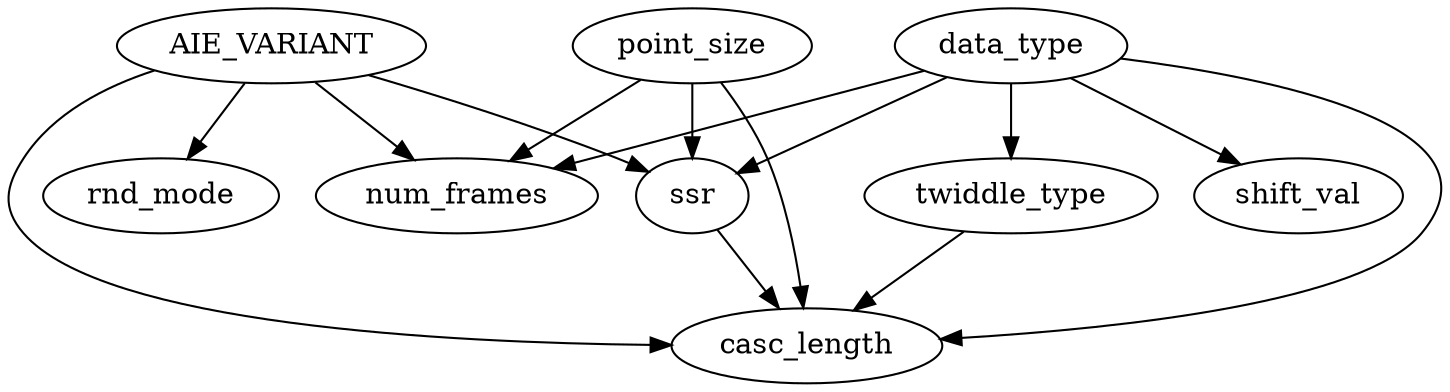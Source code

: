 digraph G {
AIE_VARIANT -> casc_length;
data_type -> casc_length;
twiddle_type -> casc_length;
point_size -> casc_length;
ssr -> casc_length;
AIE_VARIANT -> rnd_mode;
data_type -> twiddle_type;
AIE_VARIANT -> ssr;
data_type -> ssr;
point_size -> ssr;
AIE_VARIANT -> num_frames;
data_type -> num_frames;
point_size -> num_frames;
data_type -> shift_val;
}

